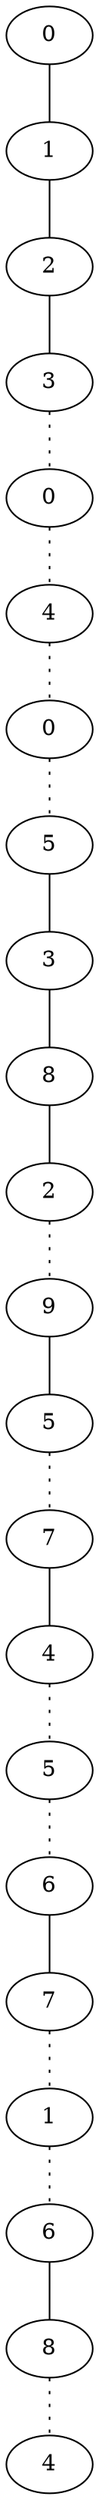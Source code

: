 graph {
a0[label=0];
a1[label=1];
a2[label=2];
a3[label=3];
a4[label=0];
a5[label=4];
a6[label=0];
a7[label=5];
a8[label=3];
a9[label=8];
a10[label=2];
a11[label=9];
a12[label=5];
a13[label=7];
a14[label=4];
a15[label=5];
a16[label=6];
a17[label=7];
a18[label=1];
a19[label=6];
a20[label=8];
a21[label=4];
a0 -- a1;
a1 -- a2;
a2 -- a3;
a3 -- a4 [style=dotted];
a4 -- a5 [style=dotted];
a5 -- a6 [style=dotted];
a6 -- a7 [style=dotted];
a7 -- a8;
a8 -- a9;
a9 -- a10;
a10 -- a11 [style=dotted];
a11 -- a12;
a12 -- a13 [style=dotted];
a13 -- a14;
a14 -- a15 [style=dotted];
a15 -- a16 [style=dotted];
a16 -- a17;
a17 -- a18 [style=dotted];
a18 -- a19 [style=dotted];
a19 -- a20;
a20 -- a21 [style=dotted];
}
